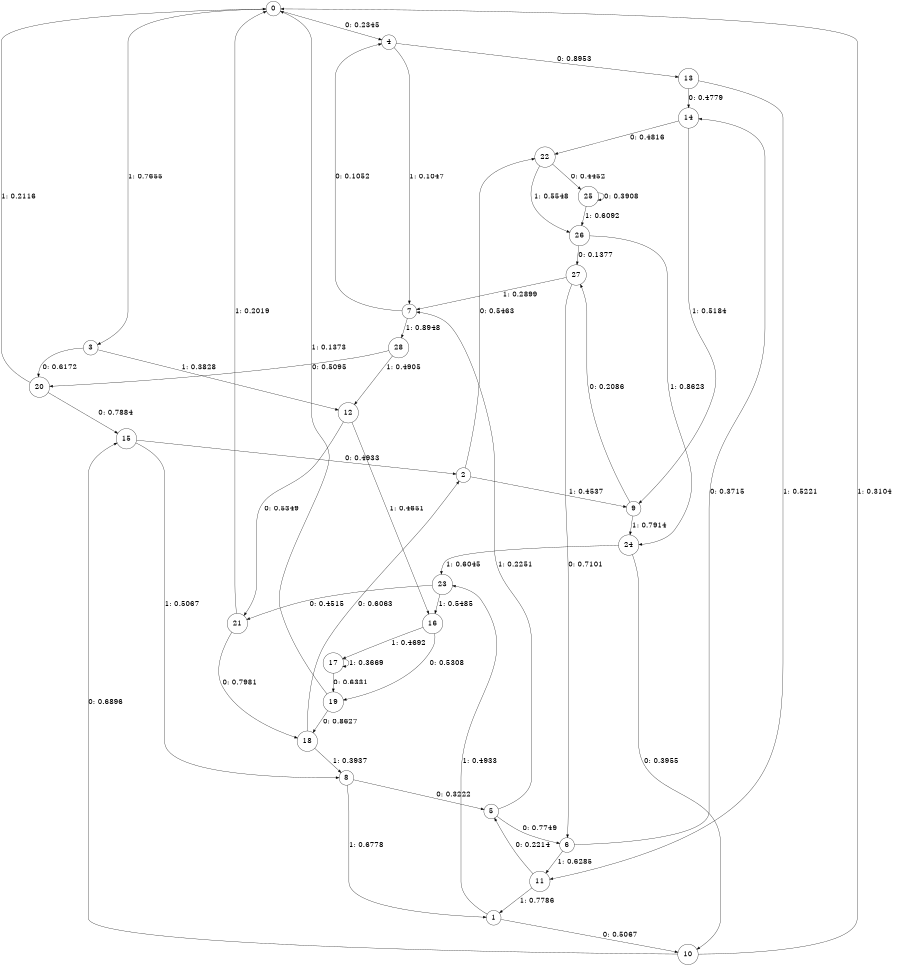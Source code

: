 digraph "ch20concat_phase3_L5" {
size = "6,8.5";
ratio = "fill";
node [shape = circle];
node [fontsize = 24];
edge [fontsize = 24];
0 -> 4 [label = "0: 0.2345   "];
0 -> 3 [label = "1: 0.7655   "];
1 -> 10 [label = "0: 0.5067   "];
1 -> 23 [label = "1: 0.4933   "];
2 -> 22 [label = "0: 0.5463   "];
2 -> 9 [label = "1: 0.4537   "];
3 -> 20 [label = "0: 0.6172   "];
3 -> 12 [label = "1: 0.3828   "];
4 -> 13 [label = "0: 0.8953   "];
4 -> 7 [label = "1: 0.1047   "];
5 -> 6 [label = "0: 0.7749   "];
5 -> 7 [label = "1: 0.2251   "];
6 -> 14 [label = "0: 0.3715   "];
6 -> 11 [label = "1: 0.6285   "];
7 -> 4 [label = "0: 0.1052   "];
7 -> 28 [label = "1: 0.8948   "];
8 -> 5 [label = "0: 0.3222   "];
8 -> 1 [label = "1: 0.6778   "];
9 -> 27 [label = "0: 0.2086   "];
9 -> 24 [label = "1: 0.7914   "];
10 -> 15 [label = "0: 0.6896   "];
10 -> 0 [label = "1: 0.3104   "];
11 -> 5 [label = "0: 0.2214   "];
11 -> 1 [label = "1: 0.7786   "];
12 -> 21 [label = "0: 0.5349   "];
12 -> 16 [label = "1: 0.4651   "];
13 -> 14 [label = "0: 0.4779   "];
13 -> 11 [label = "1: 0.5221   "];
14 -> 22 [label = "0: 0.4816   "];
14 -> 9 [label = "1: 0.5184   "];
15 -> 2 [label = "0: 0.4933   "];
15 -> 8 [label = "1: 0.5067   "];
16 -> 19 [label = "0: 0.5308   "];
16 -> 17 [label = "1: 0.4692   "];
17 -> 19 [label = "0: 0.6331   "];
17 -> 17 [label = "1: 0.3669   "];
18 -> 2 [label = "0: 0.6063   "];
18 -> 8 [label = "1: 0.3937   "];
19 -> 18 [label = "0: 0.8627   "];
19 -> 0 [label = "1: 0.1373   "];
20 -> 15 [label = "0: 0.7884   "];
20 -> 0 [label = "1: 0.2116   "];
21 -> 18 [label = "0: 0.7981   "];
21 -> 0 [label = "1: 0.2019   "];
22 -> 25 [label = "0: 0.4452   "];
22 -> 26 [label = "1: 0.5548   "];
23 -> 21 [label = "0: 0.4515   "];
23 -> 16 [label = "1: 0.5485   "];
24 -> 10 [label = "0: 0.3955   "];
24 -> 23 [label = "1: 0.6045   "];
25 -> 25 [label = "0: 0.3908   "];
25 -> 26 [label = "1: 0.6092   "];
26 -> 27 [label = "0: 0.1377   "];
26 -> 24 [label = "1: 0.8623   "];
27 -> 6 [label = "0: 0.7101   "];
27 -> 7 [label = "1: 0.2899   "];
28 -> 20 [label = "0: 0.5095   "];
28 -> 12 [label = "1: 0.4905   "];
}